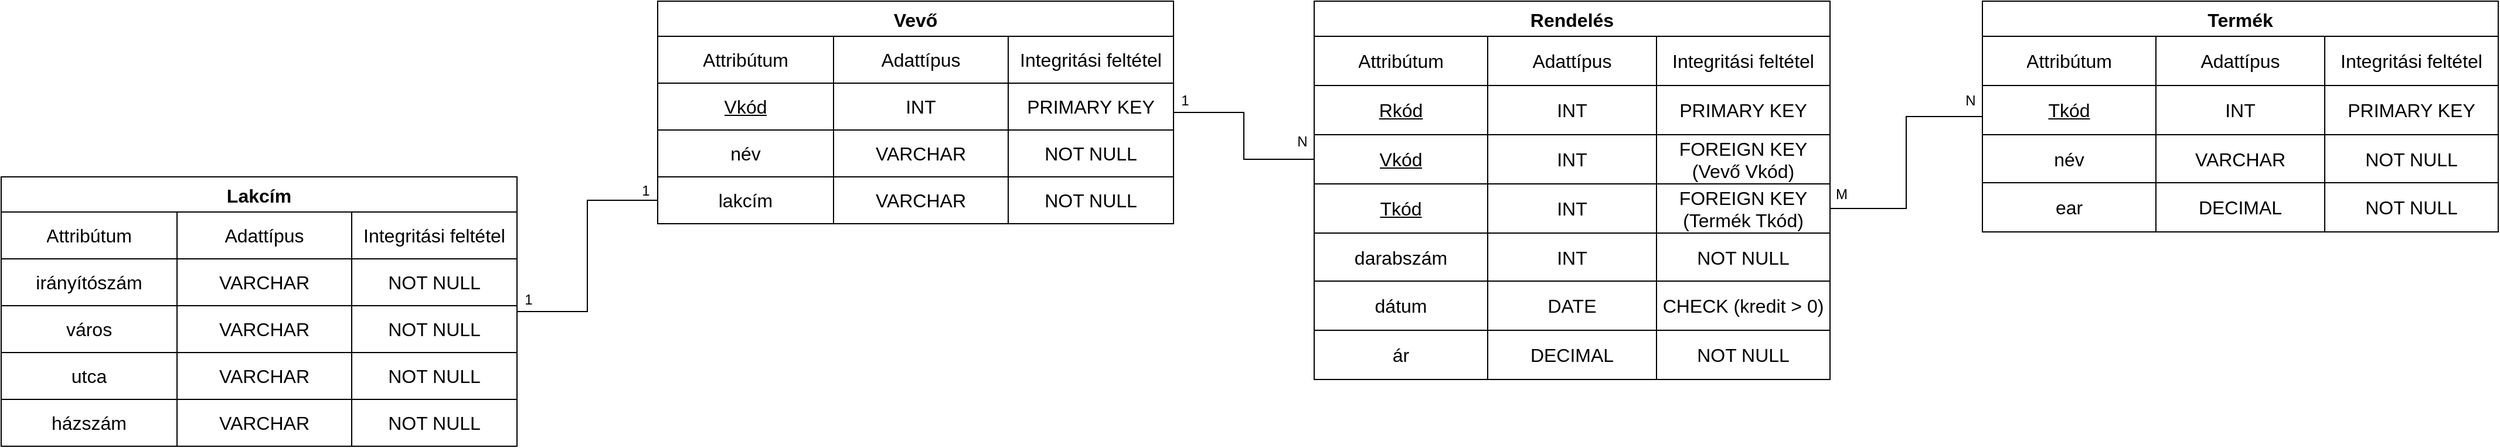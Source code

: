 <mxfile version="26.2.5">
  <diagram name="1 oldal" id="DGnvZsIDMmg3J4ifdTCP">
    <mxGraphModel dx="2748" dy="1504" grid="1" gridSize="10" guides="1" tooltips="1" connect="1" arrows="1" fold="1" page="1" pageScale="1" pageWidth="740" pageHeight="280" math="0" shadow="0">
      <root>
        <mxCell id="0" />
        <mxCell id="1" parent="0" />
        <mxCell id="uXLz3Z_i18WQ9WRzZwcr-19" value="Vevő" style="shape=table;startSize=30;container=1;collapsible=0;childLayout=tableLayout;strokeColor=default;fontSize=16;fontStyle=1" parent="1" vertex="1">
          <mxGeometry x="600" y="80" width="440" height="190" as="geometry" />
        </mxCell>
        <mxCell id="uXLz3Z_i18WQ9WRzZwcr-20" value="" style="shape=tableRow;horizontal=0;startSize=0;swimlaneHead=0;swimlaneBody=0;strokeColor=inherit;top=0;left=0;bottom=0;right=0;collapsible=0;dropTarget=0;fillColor=none;points=[[0,0.5],[1,0.5]];portConstraint=eastwest;fontSize=16;" parent="uXLz3Z_i18WQ9WRzZwcr-19" vertex="1">
          <mxGeometry y="30" width="440" height="40" as="geometry" />
        </mxCell>
        <mxCell id="uXLz3Z_i18WQ9WRzZwcr-21" value="Attribútum" style="shape=partialRectangle;html=1;whiteSpace=wrap;connectable=0;strokeColor=inherit;overflow=hidden;fillColor=none;top=0;left=0;bottom=0;right=0;pointerEvents=1;fontSize=16;" parent="uXLz3Z_i18WQ9WRzZwcr-20" vertex="1">
          <mxGeometry width="150" height="40" as="geometry">
            <mxRectangle width="150" height="40" as="alternateBounds" />
          </mxGeometry>
        </mxCell>
        <mxCell id="uXLz3Z_i18WQ9WRzZwcr-22" value="Adattípus" style="shape=partialRectangle;html=1;whiteSpace=wrap;connectable=0;strokeColor=inherit;overflow=hidden;fillColor=none;top=0;left=0;bottom=0;right=0;pointerEvents=1;fontSize=16;" parent="uXLz3Z_i18WQ9WRzZwcr-20" vertex="1">
          <mxGeometry x="150" width="149" height="40" as="geometry">
            <mxRectangle width="149" height="40" as="alternateBounds" />
          </mxGeometry>
        </mxCell>
        <mxCell id="uXLz3Z_i18WQ9WRzZwcr-23" value="Integritási feltétel" style="shape=partialRectangle;html=1;whiteSpace=wrap;connectable=0;strokeColor=inherit;overflow=hidden;fillColor=none;top=0;left=0;bottom=0;right=0;pointerEvents=1;fontSize=16;" parent="uXLz3Z_i18WQ9WRzZwcr-20" vertex="1">
          <mxGeometry x="299" width="141" height="40" as="geometry">
            <mxRectangle width="141" height="40" as="alternateBounds" />
          </mxGeometry>
        </mxCell>
        <mxCell id="uXLz3Z_i18WQ9WRzZwcr-24" value="" style="shape=tableRow;horizontal=0;startSize=0;swimlaneHead=0;swimlaneBody=0;strokeColor=inherit;top=0;left=0;bottom=0;right=0;collapsible=0;dropTarget=0;fillColor=none;points=[[0,0.5],[1,0.5]];portConstraint=eastwest;fontSize=16;" parent="uXLz3Z_i18WQ9WRzZwcr-19" vertex="1">
          <mxGeometry y="70" width="440" height="40" as="geometry" />
        </mxCell>
        <mxCell id="uXLz3Z_i18WQ9WRzZwcr-25" value="&lt;u&gt;Vkód&lt;/u&gt;" style="shape=partialRectangle;html=1;whiteSpace=wrap;connectable=0;strokeColor=inherit;overflow=hidden;fillColor=none;top=0;left=0;bottom=0;right=0;pointerEvents=1;fontSize=16;" parent="uXLz3Z_i18WQ9WRzZwcr-24" vertex="1">
          <mxGeometry width="150" height="40" as="geometry">
            <mxRectangle width="150" height="40" as="alternateBounds" />
          </mxGeometry>
        </mxCell>
        <mxCell id="uXLz3Z_i18WQ9WRzZwcr-26" value="INT" style="shape=partialRectangle;html=1;whiteSpace=wrap;connectable=0;strokeColor=inherit;overflow=hidden;fillColor=none;top=0;left=0;bottom=0;right=0;pointerEvents=1;fontSize=16;" parent="uXLz3Z_i18WQ9WRzZwcr-24" vertex="1">
          <mxGeometry x="150" width="149" height="40" as="geometry">
            <mxRectangle width="149" height="40" as="alternateBounds" />
          </mxGeometry>
        </mxCell>
        <mxCell id="uXLz3Z_i18WQ9WRzZwcr-27" value="PRIMARY KEY" style="shape=partialRectangle;html=1;whiteSpace=wrap;connectable=0;strokeColor=inherit;overflow=hidden;fillColor=none;top=0;left=0;bottom=0;right=0;pointerEvents=1;fontSize=16;" parent="uXLz3Z_i18WQ9WRzZwcr-24" vertex="1">
          <mxGeometry x="299" width="141" height="40" as="geometry">
            <mxRectangle width="141" height="40" as="alternateBounds" />
          </mxGeometry>
        </mxCell>
        <mxCell id="uXLz3Z_i18WQ9WRzZwcr-28" value="" style="shape=tableRow;horizontal=0;startSize=0;swimlaneHead=0;swimlaneBody=0;strokeColor=inherit;top=0;left=0;bottom=0;right=0;collapsible=0;dropTarget=0;fillColor=none;points=[[0,0.5],[1,0.5]];portConstraint=eastwest;fontSize=16;" parent="uXLz3Z_i18WQ9WRzZwcr-19" vertex="1">
          <mxGeometry y="110" width="440" height="40" as="geometry" />
        </mxCell>
        <mxCell id="uXLz3Z_i18WQ9WRzZwcr-29" value="név" style="shape=partialRectangle;html=1;whiteSpace=wrap;connectable=0;strokeColor=inherit;overflow=hidden;fillColor=none;top=0;left=0;bottom=0;right=0;pointerEvents=1;fontSize=16;" parent="uXLz3Z_i18WQ9WRzZwcr-28" vertex="1">
          <mxGeometry width="150" height="40" as="geometry">
            <mxRectangle width="150" height="40" as="alternateBounds" />
          </mxGeometry>
        </mxCell>
        <mxCell id="uXLz3Z_i18WQ9WRzZwcr-30" value="VARCHAR" style="shape=partialRectangle;html=1;whiteSpace=wrap;connectable=0;strokeColor=inherit;overflow=hidden;fillColor=none;top=0;left=0;bottom=0;right=0;pointerEvents=1;fontSize=16;" parent="uXLz3Z_i18WQ9WRzZwcr-28" vertex="1">
          <mxGeometry x="150" width="149" height="40" as="geometry">
            <mxRectangle width="149" height="40" as="alternateBounds" />
          </mxGeometry>
        </mxCell>
        <mxCell id="uXLz3Z_i18WQ9WRzZwcr-31" value="NOT NULL" style="shape=partialRectangle;html=1;whiteSpace=wrap;connectable=0;strokeColor=inherit;overflow=hidden;fillColor=none;top=0;left=0;bottom=0;right=0;pointerEvents=1;fontSize=16;" parent="uXLz3Z_i18WQ9WRzZwcr-28" vertex="1">
          <mxGeometry x="299" width="141" height="40" as="geometry">
            <mxRectangle width="141" height="40" as="alternateBounds" />
          </mxGeometry>
        </mxCell>
        <mxCell id="uXLz3Z_i18WQ9WRzZwcr-32" style="shape=tableRow;horizontal=0;startSize=0;swimlaneHead=0;swimlaneBody=0;strokeColor=inherit;top=0;left=0;bottom=0;right=0;collapsible=0;dropTarget=0;fillColor=none;points=[[0,0.5],[1,0.5]];portConstraint=eastwest;fontSize=16;" parent="uXLz3Z_i18WQ9WRzZwcr-19" vertex="1">
          <mxGeometry y="150" width="440" height="40" as="geometry" />
        </mxCell>
        <mxCell id="uXLz3Z_i18WQ9WRzZwcr-33" value="lakcím" style="shape=partialRectangle;html=1;whiteSpace=wrap;connectable=0;strokeColor=inherit;overflow=hidden;fillColor=none;top=0;left=0;bottom=0;right=0;pointerEvents=1;fontSize=16;" parent="uXLz3Z_i18WQ9WRzZwcr-32" vertex="1">
          <mxGeometry width="150" height="40" as="geometry">
            <mxRectangle width="150" height="40" as="alternateBounds" />
          </mxGeometry>
        </mxCell>
        <mxCell id="uXLz3Z_i18WQ9WRzZwcr-34" value="VARCHAR" style="shape=partialRectangle;html=1;whiteSpace=wrap;connectable=0;strokeColor=inherit;overflow=hidden;fillColor=none;top=0;left=0;bottom=0;right=0;pointerEvents=1;fontSize=16;" parent="uXLz3Z_i18WQ9WRzZwcr-32" vertex="1">
          <mxGeometry x="150" width="149" height="40" as="geometry">
            <mxRectangle width="149" height="40" as="alternateBounds" />
          </mxGeometry>
        </mxCell>
        <mxCell id="uXLz3Z_i18WQ9WRzZwcr-35" value="NOT NULL" style="shape=partialRectangle;html=1;whiteSpace=wrap;connectable=0;strokeColor=inherit;overflow=hidden;fillColor=none;top=0;left=0;bottom=0;right=0;pointerEvents=1;fontSize=16;" parent="uXLz3Z_i18WQ9WRzZwcr-32" vertex="1">
          <mxGeometry x="299" width="141" height="40" as="geometry">
            <mxRectangle width="141" height="40" as="alternateBounds" />
          </mxGeometry>
        </mxCell>
        <mxCell id="uXLz3Z_i18WQ9WRzZwcr-36" value="Termék" style="shape=table;startSize=30;container=1;collapsible=0;childLayout=tableLayout;strokeColor=default;fontSize=16;fontStyle=1" parent="1" vertex="1">
          <mxGeometry x="1730" y="80" width="440" height="197" as="geometry" />
        </mxCell>
        <mxCell id="uXLz3Z_i18WQ9WRzZwcr-37" value="" style="shape=tableRow;horizontal=0;startSize=0;swimlaneHead=0;swimlaneBody=0;strokeColor=inherit;top=0;left=0;bottom=0;right=0;collapsible=0;dropTarget=0;fillColor=none;points=[[0,0.5],[1,0.5]];portConstraint=eastwest;fontSize=16;" parent="uXLz3Z_i18WQ9WRzZwcr-36" vertex="1">
          <mxGeometry y="30" width="440" height="42" as="geometry" />
        </mxCell>
        <mxCell id="uXLz3Z_i18WQ9WRzZwcr-38" value="Attribútum" style="shape=partialRectangle;html=1;whiteSpace=wrap;connectable=0;strokeColor=inherit;overflow=hidden;fillColor=none;top=0;left=0;bottom=0;right=0;pointerEvents=1;fontSize=16;" parent="uXLz3Z_i18WQ9WRzZwcr-37" vertex="1">
          <mxGeometry width="148" height="42" as="geometry">
            <mxRectangle width="148" height="42" as="alternateBounds" />
          </mxGeometry>
        </mxCell>
        <mxCell id="uXLz3Z_i18WQ9WRzZwcr-39" value="Adattípus" style="shape=partialRectangle;html=1;whiteSpace=wrap;connectable=0;strokeColor=inherit;overflow=hidden;fillColor=none;top=0;left=0;bottom=0;right=0;pointerEvents=1;fontSize=16;" parent="uXLz3Z_i18WQ9WRzZwcr-37" vertex="1">
          <mxGeometry x="148" width="144" height="42" as="geometry">
            <mxRectangle width="144" height="42" as="alternateBounds" />
          </mxGeometry>
        </mxCell>
        <mxCell id="uXLz3Z_i18WQ9WRzZwcr-40" value="Integritási feltétel" style="shape=partialRectangle;html=1;whiteSpace=wrap;connectable=0;strokeColor=inherit;overflow=hidden;fillColor=none;top=0;left=0;bottom=0;right=0;pointerEvents=1;fontSize=16;" parent="uXLz3Z_i18WQ9WRzZwcr-37" vertex="1">
          <mxGeometry x="292" width="148" height="42" as="geometry">
            <mxRectangle width="148" height="42" as="alternateBounds" />
          </mxGeometry>
        </mxCell>
        <mxCell id="uXLz3Z_i18WQ9WRzZwcr-41" value="" style="shape=tableRow;horizontal=0;startSize=0;swimlaneHead=0;swimlaneBody=0;strokeColor=inherit;top=0;left=0;bottom=0;right=0;collapsible=0;dropTarget=0;fillColor=none;points=[[0,0.5],[1,0.5]];portConstraint=eastwest;fontSize=16;" parent="uXLz3Z_i18WQ9WRzZwcr-36" vertex="1">
          <mxGeometry y="72" width="440" height="42" as="geometry" />
        </mxCell>
        <mxCell id="uXLz3Z_i18WQ9WRzZwcr-42" value="&lt;u&gt;Tkód&lt;/u&gt;" style="shape=partialRectangle;html=1;whiteSpace=wrap;connectable=0;strokeColor=inherit;overflow=hidden;fillColor=none;top=0;left=0;bottom=0;right=0;pointerEvents=1;fontSize=16;" parent="uXLz3Z_i18WQ9WRzZwcr-41" vertex="1">
          <mxGeometry width="148" height="42" as="geometry">
            <mxRectangle width="148" height="42" as="alternateBounds" />
          </mxGeometry>
        </mxCell>
        <mxCell id="uXLz3Z_i18WQ9WRzZwcr-43" value="INT" style="shape=partialRectangle;html=1;whiteSpace=wrap;connectable=0;strokeColor=inherit;overflow=hidden;fillColor=none;top=0;left=0;bottom=0;right=0;pointerEvents=1;fontSize=16;" parent="uXLz3Z_i18WQ9WRzZwcr-41" vertex="1">
          <mxGeometry x="148" width="144" height="42" as="geometry">
            <mxRectangle width="144" height="42" as="alternateBounds" />
          </mxGeometry>
        </mxCell>
        <mxCell id="uXLz3Z_i18WQ9WRzZwcr-44" value="PRIMARY KEY" style="shape=partialRectangle;html=1;whiteSpace=wrap;connectable=0;strokeColor=inherit;overflow=hidden;fillColor=none;top=0;left=0;bottom=0;right=0;pointerEvents=1;fontSize=16;" parent="uXLz3Z_i18WQ9WRzZwcr-41" vertex="1">
          <mxGeometry x="292" width="148" height="42" as="geometry">
            <mxRectangle width="148" height="42" as="alternateBounds" />
          </mxGeometry>
        </mxCell>
        <mxCell id="uXLz3Z_i18WQ9WRzZwcr-45" value="" style="shape=tableRow;horizontal=0;startSize=0;swimlaneHead=0;swimlaneBody=0;strokeColor=inherit;top=0;left=0;bottom=0;right=0;collapsible=0;dropTarget=0;fillColor=none;points=[[0,0.5],[1,0.5]];portConstraint=eastwest;fontSize=16;" parent="uXLz3Z_i18WQ9WRzZwcr-36" vertex="1">
          <mxGeometry y="114" width="440" height="41" as="geometry" />
        </mxCell>
        <mxCell id="uXLz3Z_i18WQ9WRzZwcr-46" value="név" style="shape=partialRectangle;html=1;whiteSpace=wrap;connectable=0;strokeColor=inherit;overflow=hidden;fillColor=none;top=0;left=0;bottom=0;right=0;pointerEvents=1;fontSize=16;" parent="uXLz3Z_i18WQ9WRzZwcr-45" vertex="1">
          <mxGeometry width="148" height="41" as="geometry">
            <mxRectangle width="148" height="41" as="alternateBounds" />
          </mxGeometry>
        </mxCell>
        <mxCell id="uXLz3Z_i18WQ9WRzZwcr-47" value="VARCHAR" style="shape=partialRectangle;html=1;whiteSpace=wrap;connectable=0;strokeColor=inherit;overflow=hidden;fillColor=none;top=0;left=0;bottom=0;right=0;pointerEvents=1;fontSize=16;" parent="uXLz3Z_i18WQ9WRzZwcr-45" vertex="1">
          <mxGeometry x="148" width="144" height="41" as="geometry">
            <mxRectangle width="144" height="41" as="alternateBounds" />
          </mxGeometry>
        </mxCell>
        <mxCell id="uXLz3Z_i18WQ9WRzZwcr-48" value="NOT NULL" style="shape=partialRectangle;html=1;whiteSpace=wrap;connectable=0;strokeColor=inherit;overflow=hidden;fillColor=none;top=0;left=0;bottom=0;right=0;pointerEvents=1;fontSize=16;" parent="uXLz3Z_i18WQ9WRzZwcr-45" vertex="1">
          <mxGeometry x="292" width="148" height="41" as="geometry">
            <mxRectangle width="148" height="41" as="alternateBounds" />
          </mxGeometry>
        </mxCell>
        <mxCell id="uXLz3Z_i18WQ9WRzZwcr-49" style="shape=tableRow;horizontal=0;startSize=0;swimlaneHead=0;swimlaneBody=0;strokeColor=inherit;top=0;left=0;bottom=0;right=0;collapsible=0;dropTarget=0;fillColor=none;points=[[0,0.5],[1,0.5]];portConstraint=eastwest;fontSize=16;" parent="uXLz3Z_i18WQ9WRzZwcr-36" vertex="1">
          <mxGeometry y="155" width="440" height="42" as="geometry" />
        </mxCell>
        <mxCell id="uXLz3Z_i18WQ9WRzZwcr-50" value="ear" style="shape=partialRectangle;html=1;whiteSpace=wrap;connectable=0;strokeColor=inherit;overflow=hidden;fillColor=none;top=0;left=0;bottom=0;right=0;pointerEvents=1;fontSize=16;" parent="uXLz3Z_i18WQ9WRzZwcr-49" vertex="1">
          <mxGeometry width="148" height="42" as="geometry">
            <mxRectangle width="148" height="42" as="alternateBounds" />
          </mxGeometry>
        </mxCell>
        <mxCell id="uXLz3Z_i18WQ9WRzZwcr-51" value="DECIMAL" style="shape=partialRectangle;html=1;whiteSpace=wrap;connectable=0;strokeColor=inherit;overflow=hidden;fillColor=none;top=0;left=0;bottom=0;right=0;pointerEvents=1;fontSize=16;" parent="uXLz3Z_i18WQ9WRzZwcr-49" vertex="1">
          <mxGeometry x="148" width="144" height="42" as="geometry">
            <mxRectangle width="144" height="42" as="alternateBounds" />
          </mxGeometry>
        </mxCell>
        <mxCell id="uXLz3Z_i18WQ9WRzZwcr-52" value="NOT NULL" style="shape=partialRectangle;html=1;whiteSpace=wrap;connectable=0;strokeColor=inherit;overflow=hidden;fillColor=none;top=0;left=0;bottom=0;right=0;pointerEvents=1;fontSize=16;" parent="uXLz3Z_i18WQ9WRzZwcr-49" vertex="1">
          <mxGeometry x="292" width="148" height="42" as="geometry">
            <mxRectangle width="148" height="42" as="alternateBounds" />
          </mxGeometry>
        </mxCell>
        <mxCell id="uXLz3Z_i18WQ9WRzZwcr-57" value="Rendelés" style="shape=table;startSize=30;container=1;collapsible=0;childLayout=tableLayout;strokeColor=default;fontSize=16;fontStyle=1" parent="1" vertex="1">
          <mxGeometry x="1160" y="80" width="440" height="323" as="geometry" />
        </mxCell>
        <mxCell id="lA2BpSSRr-2nqizmA9FR-5" style="shape=tableRow;horizontal=0;startSize=0;swimlaneHead=0;swimlaneBody=0;strokeColor=inherit;top=0;left=0;bottom=0;right=0;collapsible=0;dropTarget=0;fillColor=none;points=[[0,0.5],[1,0.5]];portConstraint=eastwest;fontSize=16;" vertex="1" parent="uXLz3Z_i18WQ9WRzZwcr-57">
          <mxGeometry y="30" width="440" height="42" as="geometry" />
        </mxCell>
        <mxCell id="lA2BpSSRr-2nqizmA9FR-6" value="Attribútum" style="shape=partialRectangle;html=1;whiteSpace=wrap;connectable=0;strokeColor=inherit;overflow=hidden;fillColor=none;top=0;left=0;bottom=0;right=0;pointerEvents=1;fontSize=16;" vertex="1" parent="lA2BpSSRr-2nqizmA9FR-5">
          <mxGeometry width="148" height="42" as="geometry">
            <mxRectangle width="148" height="42" as="alternateBounds" />
          </mxGeometry>
        </mxCell>
        <mxCell id="lA2BpSSRr-2nqizmA9FR-7" value="Adattípus" style="shape=partialRectangle;html=1;whiteSpace=wrap;connectable=0;strokeColor=inherit;overflow=hidden;fillColor=none;top=0;left=0;bottom=0;right=0;pointerEvents=1;fontSize=16;" vertex="1" parent="lA2BpSSRr-2nqizmA9FR-5">
          <mxGeometry x="148" width="144" height="42" as="geometry">
            <mxRectangle width="144" height="42" as="alternateBounds" />
          </mxGeometry>
        </mxCell>
        <mxCell id="lA2BpSSRr-2nqizmA9FR-8" value="Integritási feltétel" style="shape=partialRectangle;html=1;whiteSpace=wrap;connectable=0;strokeColor=inherit;overflow=hidden;fillColor=none;top=0;left=0;bottom=0;right=0;pointerEvents=1;fontSize=16;" vertex="1" parent="lA2BpSSRr-2nqizmA9FR-5">
          <mxGeometry x="292" width="148" height="42" as="geometry">
            <mxRectangle width="148" height="42" as="alternateBounds" />
          </mxGeometry>
        </mxCell>
        <mxCell id="lA2BpSSRr-2nqizmA9FR-1" style="shape=tableRow;horizontal=0;startSize=0;swimlaneHead=0;swimlaneBody=0;strokeColor=inherit;top=0;left=0;bottom=0;right=0;collapsible=0;dropTarget=0;fillColor=none;points=[[0,0.5],[1,0.5]];portConstraint=eastwest;fontSize=16;" vertex="1" parent="uXLz3Z_i18WQ9WRzZwcr-57">
          <mxGeometry y="72" width="440" height="42" as="geometry" />
        </mxCell>
        <mxCell id="lA2BpSSRr-2nqizmA9FR-2" value="&lt;u&gt;Rkód&lt;/u&gt;" style="shape=partialRectangle;html=1;whiteSpace=wrap;connectable=0;strokeColor=inherit;overflow=hidden;fillColor=none;top=0;left=0;bottom=0;right=0;pointerEvents=1;fontSize=16;" vertex="1" parent="lA2BpSSRr-2nqizmA9FR-1">
          <mxGeometry width="148" height="42" as="geometry">
            <mxRectangle width="148" height="42" as="alternateBounds" />
          </mxGeometry>
        </mxCell>
        <mxCell id="lA2BpSSRr-2nqizmA9FR-3" value="INT" style="shape=partialRectangle;html=1;whiteSpace=wrap;connectable=0;strokeColor=inherit;overflow=hidden;fillColor=none;top=0;left=0;bottom=0;right=0;pointerEvents=1;fontSize=16;" vertex="1" parent="lA2BpSSRr-2nqizmA9FR-1">
          <mxGeometry x="148" width="144" height="42" as="geometry">
            <mxRectangle width="144" height="42" as="alternateBounds" />
          </mxGeometry>
        </mxCell>
        <mxCell id="lA2BpSSRr-2nqizmA9FR-4" value="PRIMARY KEY" style="shape=partialRectangle;html=1;whiteSpace=wrap;connectable=0;strokeColor=inherit;overflow=hidden;fillColor=none;top=0;left=0;bottom=0;right=0;pointerEvents=1;fontSize=16;" vertex="1" parent="lA2BpSSRr-2nqizmA9FR-1">
          <mxGeometry x="292" width="148" height="42" as="geometry">
            <mxRectangle width="148" height="42" as="alternateBounds" />
          </mxGeometry>
        </mxCell>
        <mxCell id="uXLz3Z_i18WQ9WRzZwcr-58" value="" style="shape=tableRow;horizontal=0;startSize=0;swimlaneHead=0;swimlaneBody=0;strokeColor=inherit;top=0;left=0;bottom=0;right=0;collapsible=0;dropTarget=0;fillColor=none;points=[[0,0.5],[1,0.5]];portConstraint=eastwest;fontSize=16;" parent="uXLz3Z_i18WQ9WRzZwcr-57" vertex="1">
          <mxGeometry y="114" width="440" height="42" as="geometry" />
        </mxCell>
        <mxCell id="uXLz3Z_i18WQ9WRzZwcr-59" value="&lt;u&gt;Vkód&lt;/u&gt;" style="shape=partialRectangle;html=1;whiteSpace=wrap;connectable=0;strokeColor=inherit;overflow=hidden;fillColor=none;top=0;left=0;bottom=0;right=0;pointerEvents=1;fontSize=16;" parent="uXLz3Z_i18WQ9WRzZwcr-58" vertex="1">
          <mxGeometry width="148" height="42" as="geometry">
            <mxRectangle width="148" height="42" as="alternateBounds" />
          </mxGeometry>
        </mxCell>
        <mxCell id="uXLz3Z_i18WQ9WRzZwcr-60" value="INT" style="shape=partialRectangle;html=1;whiteSpace=wrap;connectable=0;strokeColor=inherit;overflow=hidden;fillColor=none;top=0;left=0;bottom=0;right=0;pointerEvents=1;fontSize=16;" parent="uXLz3Z_i18WQ9WRzZwcr-58" vertex="1">
          <mxGeometry x="148" width="144" height="42" as="geometry">
            <mxRectangle width="144" height="42" as="alternateBounds" />
          </mxGeometry>
        </mxCell>
        <mxCell id="uXLz3Z_i18WQ9WRzZwcr-61" value="FOREIGN KEY (Vevő Vkód)" style="shape=partialRectangle;html=1;whiteSpace=wrap;connectable=0;strokeColor=inherit;overflow=hidden;fillColor=none;top=0;left=0;bottom=0;right=0;pointerEvents=1;fontSize=16;" parent="uXLz3Z_i18WQ9WRzZwcr-58" vertex="1">
          <mxGeometry x="292" width="148" height="42" as="geometry">
            <mxRectangle width="148" height="42" as="alternateBounds" />
          </mxGeometry>
        </mxCell>
        <mxCell id="uXLz3Z_i18WQ9WRzZwcr-62" value="" style="shape=tableRow;horizontal=0;startSize=0;swimlaneHead=0;swimlaneBody=0;strokeColor=inherit;top=0;left=0;bottom=0;right=0;collapsible=0;dropTarget=0;fillColor=none;points=[[0,0.5],[1,0.5]];portConstraint=eastwest;fontSize=16;" parent="uXLz3Z_i18WQ9WRzZwcr-57" vertex="1">
          <mxGeometry y="156" width="440" height="42" as="geometry" />
        </mxCell>
        <mxCell id="uXLz3Z_i18WQ9WRzZwcr-63" value="&lt;u&gt;Tkód&lt;/u&gt;" style="shape=partialRectangle;html=1;whiteSpace=wrap;connectable=0;strokeColor=inherit;overflow=hidden;fillColor=none;top=0;left=0;bottom=0;right=0;pointerEvents=1;fontSize=16;" parent="uXLz3Z_i18WQ9WRzZwcr-62" vertex="1">
          <mxGeometry width="148" height="42" as="geometry">
            <mxRectangle width="148" height="42" as="alternateBounds" />
          </mxGeometry>
        </mxCell>
        <mxCell id="uXLz3Z_i18WQ9WRzZwcr-64" value="INT" style="shape=partialRectangle;html=1;whiteSpace=wrap;connectable=0;strokeColor=inherit;overflow=hidden;fillColor=none;top=0;left=0;bottom=0;right=0;pointerEvents=1;fontSize=16;" parent="uXLz3Z_i18WQ9WRzZwcr-62" vertex="1">
          <mxGeometry x="148" width="144" height="42" as="geometry">
            <mxRectangle width="144" height="42" as="alternateBounds" />
          </mxGeometry>
        </mxCell>
        <mxCell id="uXLz3Z_i18WQ9WRzZwcr-65" value="FOREIGN KEY (Termék Tkód)" style="shape=partialRectangle;html=1;whiteSpace=wrap;connectable=0;strokeColor=inherit;overflow=hidden;fillColor=none;top=0;left=0;bottom=0;right=0;pointerEvents=1;fontSize=16;" parent="uXLz3Z_i18WQ9WRzZwcr-62" vertex="1">
          <mxGeometry x="292" width="148" height="42" as="geometry">
            <mxRectangle width="148" height="42" as="alternateBounds" />
          </mxGeometry>
        </mxCell>
        <mxCell id="uXLz3Z_i18WQ9WRzZwcr-66" value="" style="shape=tableRow;horizontal=0;startSize=0;swimlaneHead=0;swimlaneBody=0;strokeColor=inherit;top=0;left=0;bottom=0;right=0;collapsible=0;dropTarget=0;fillColor=none;points=[[0,0.5],[1,0.5]];portConstraint=eastwest;fontSize=16;" parent="uXLz3Z_i18WQ9WRzZwcr-57" vertex="1">
          <mxGeometry y="198" width="440" height="41" as="geometry" />
        </mxCell>
        <mxCell id="uXLz3Z_i18WQ9WRzZwcr-67" value="darabszám" style="shape=partialRectangle;html=1;whiteSpace=wrap;connectable=0;strokeColor=inherit;overflow=hidden;fillColor=none;top=0;left=0;bottom=0;right=0;pointerEvents=1;fontSize=16;" parent="uXLz3Z_i18WQ9WRzZwcr-66" vertex="1">
          <mxGeometry width="148" height="41" as="geometry">
            <mxRectangle width="148" height="41" as="alternateBounds" />
          </mxGeometry>
        </mxCell>
        <mxCell id="uXLz3Z_i18WQ9WRzZwcr-68" value="INT" style="shape=partialRectangle;html=1;whiteSpace=wrap;connectable=0;strokeColor=inherit;overflow=hidden;fillColor=none;top=0;left=0;bottom=0;right=0;pointerEvents=1;fontSize=16;" parent="uXLz3Z_i18WQ9WRzZwcr-66" vertex="1">
          <mxGeometry x="148" width="144" height="41" as="geometry">
            <mxRectangle width="144" height="41" as="alternateBounds" />
          </mxGeometry>
        </mxCell>
        <mxCell id="uXLz3Z_i18WQ9WRzZwcr-69" value="NOT NULL" style="shape=partialRectangle;html=1;whiteSpace=wrap;connectable=0;strokeColor=inherit;overflow=hidden;fillColor=none;top=0;left=0;bottom=0;right=0;pointerEvents=1;fontSize=16;" parent="uXLz3Z_i18WQ9WRzZwcr-66" vertex="1">
          <mxGeometry x="292" width="148" height="41" as="geometry">
            <mxRectangle width="148" height="41" as="alternateBounds" />
          </mxGeometry>
        </mxCell>
        <mxCell id="uXLz3Z_i18WQ9WRzZwcr-70" style="shape=tableRow;horizontal=0;startSize=0;swimlaneHead=0;swimlaneBody=0;strokeColor=inherit;top=0;left=0;bottom=0;right=0;collapsible=0;dropTarget=0;fillColor=none;points=[[0,0.5],[1,0.5]];portConstraint=eastwest;fontSize=16;" parent="uXLz3Z_i18WQ9WRzZwcr-57" vertex="1">
          <mxGeometry y="239" width="440" height="42" as="geometry" />
        </mxCell>
        <mxCell id="uXLz3Z_i18WQ9WRzZwcr-71" value="dátum" style="shape=partialRectangle;html=1;whiteSpace=wrap;connectable=0;strokeColor=inherit;overflow=hidden;fillColor=none;top=0;left=0;bottom=0;right=0;pointerEvents=1;fontSize=16;" parent="uXLz3Z_i18WQ9WRzZwcr-70" vertex="1">
          <mxGeometry width="148" height="42" as="geometry">
            <mxRectangle width="148" height="42" as="alternateBounds" />
          </mxGeometry>
        </mxCell>
        <mxCell id="uXLz3Z_i18WQ9WRzZwcr-72" value="DATE" style="shape=partialRectangle;html=1;whiteSpace=wrap;connectable=0;strokeColor=inherit;overflow=hidden;fillColor=none;top=0;left=0;bottom=0;right=0;pointerEvents=1;fontSize=16;" parent="uXLz3Z_i18WQ9WRzZwcr-70" vertex="1">
          <mxGeometry x="148" width="144" height="42" as="geometry">
            <mxRectangle width="144" height="42" as="alternateBounds" />
          </mxGeometry>
        </mxCell>
        <mxCell id="uXLz3Z_i18WQ9WRzZwcr-73" value="CHECK (kredit &amp;gt; 0)" style="shape=partialRectangle;html=1;whiteSpace=wrap;connectable=0;strokeColor=inherit;overflow=hidden;fillColor=none;top=0;left=0;bottom=0;right=0;pointerEvents=1;fontSize=16;" parent="uXLz3Z_i18WQ9WRzZwcr-70" vertex="1">
          <mxGeometry x="292" width="148" height="42" as="geometry">
            <mxRectangle width="148" height="42" as="alternateBounds" />
          </mxGeometry>
        </mxCell>
        <mxCell id="uXLz3Z_i18WQ9WRzZwcr-74" style="shape=tableRow;horizontal=0;startSize=0;swimlaneHead=0;swimlaneBody=0;strokeColor=inherit;top=0;left=0;bottom=0;right=0;collapsible=0;dropTarget=0;fillColor=none;points=[[0,0.5],[1,0.5]];portConstraint=eastwest;fontSize=16;" parent="uXLz3Z_i18WQ9WRzZwcr-57" vertex="1">
          <mxGeometry y="281" width="440" height="42" as="geometry" />
        </mxCell>
        <mxCell id="uXLz3Z_i18WQ9WRzZwcr-75" value="ár" style="shape=partialRectangle;html=1;whiteSpace=wrap;connectable=0;strokeColor=inherit;overflow=hidden;fillColor=none;top=0;left=0;bottom=0;right=0;pointerEvents=1;fontSize=16;" parent="uXLz3Z_i18WQ9WRzZwcr-74" vertex="1">
          <mxGeometry width="148" height="42" as="geometry">
            <mxRectangle width="148" height="42" as="alternateBounds" />
          </mxGeometry>
        </mxCell>
        <mxCell id="uXLz3Z_i18WQ9WRzZwcr-76" value="DECIMAL" style="shape=partialRectangle;html=1;whiteSpace=wrap;connectable=0;strokeColor=inherit;overflow=hidden;fillColor=none;top=0;left=0;bottom=0;right=0;pointerEvents=1;fontSize=16;" parent="uXLz3Z_i18WQ9WRzZwcr-74" vertex="1">
          <mxGeometry x="148" width="144" height="42" as="geometry">
            <mxRectangle width="144" height="42" as="alternateBounds" />
          </mxGeometry>
        </mxCell>
        <mxCell id="uXLz3Z_i18WQ9WRzZwcr-77" value="NOT NULL" style="shape=partialRectangle;html=1;whiteSpace=wrap;connectable=0;strokeColor=inherit;overflow=hidden;fillColor=none;top=0;left=0;bottom=0;right=0;pointerEvents=1;fontSize=16;" parent="uXLz3Z_i18WQ9WRzZwcr-74" vertex="1">
          <mxGeometry x="292" width="148" height="42" as="geometry">
            <mxRectangle width="148" height="42" as="alternateBounds" />
          </mxGeometry>
        </mxCell>
        <mxCell id="lA2BpSSRr-2nqizmA9FR-9" value="Lakcím" style="shape=table;startSize=30;container=1;collapsible=0;childLayout=tableLayout;strokeColor=default;fontSize=16;fontStyle=1" vertex="1" parent="1">
          <mxGeometry x="40" y="230" width="440" height="230" as="geometry" />
        </mxCell>
        <mxCell id="lA2BpSSRr-2nqizmA9FR-10" value="" style="shape=tableRow;horizontal=0;startSize=0;swimlaneHead=0;swimlaneBody=0;strokeColor=inherit;top=0;left=0;bottom=0;right=0;collapsible=0;dropTarget=0;fillColor=none;points=[[0,0.5],[1,0.5]];portConstraint=eastwest;fontSize=16;" vertex="1" parent="lA2BpSSRr-2nqizmA9FR-9">
          <mxGeometry y="30" width="440" height="40" as="geometry" />
        </mxCell>
        <mxCell id="lA2BpSSRr-2nqizmA9FR-11" value="Attribútum" style="shape=partialRectangle;html=1;whiteSpace=wrap;connectable=0;strokeColor=inherit;overflow=hidden;fillColor=none;top=0;left=0;bottom=0;right=0;pointerEvents=1;fontSize=16;" vertex="1" parent="lA2BpSSRr-2nqizmA9FR-10">
          <mxGeometry width="150" height="40" as="geometry">
            <mxRectangle width="150" height="40" as="alternateBounds" />
          </mxGeometry>
        </mxCell>
        <mxCell id="lA2BpSSRr-2nqizmA9FR-12" value="Adattípus" style="shape=partialRectangle;html=1;whiteSpace=wrap;connectable=0;strokeColor=inherit;overflow=hidden;fillColor=none;top=0;left=0;bottom=0;right=0;pointerEvents=1;fontSize=16;" vertex="1" parent="lA2BpSSRr-2nqizmA9FR-10">
          <mxGeometry x="150" width="149" height="40" as="geometry">
            <mxRectangle width="149" height="40" as="alternateBounds" />
          </mxGeometry>
        </mxCell>
        <mxCell id="lA2BpSSRr-2nqizmA9FR-13" value="Integritási feltétel" style="shape=partialRectangle;html=1;whiteSpace=wrap;connectable=0;strokeColor=inherit;overflow=hidden;fillColor=none;top=0;left=0;bottom=0;right=0;pointerEvents=1;fontSize=16;" vertex="1" parent="lA2BpSSRr-2nqizmA9FR-10">
          <mxGeometry x="299" width="141" height="40" as="geometry">
            <mxRectangle width="141" height="40" as="alternateBounds" />
          </mxGeometry>
        </mxCell>
        <mxCell id="lA2BpSSRr-2nqizmA9FR-14" value="" style="shape=tableRow;horizontal=0;startSize=0;swimlaneHead=0;swimlaneBody=0;strokeColor=inherit;top=0;left=0;bottom=0;right=0;collapsible=0;dropTarget=0;fillColor=none;points=[[0,0.5],[1,0.5]];portConstraint=eastwest;fontSize=16;" vertex="1" parent="lA2BpSSRr-2nqizmA9FR-9">
          <mxGeometry y="70" width="440" height="40" as="geometry" />
        </mxCell>
        <mxCell id="lA2BpSSRr-2nqizmA9FR-15" value="irányítószám" style="shape=partialRectangle;html=1;whiteSpace=wrap;connectable=0;strokeColor=inherit;overflow=hidden;fillColor=none;top=0;left=0;bottom=0;right=0;pointerEvents=1;fontSize=16;" vertex="1" parent="lA2BpSSRr-2nqizmA9FR-14">
          <mxGeometry width="150" height="40" as="geometry">
            <mxRectangle width="150" height="40" as="alternateBounds" />
          </mxGeometry>
        </mxCell>
        <mxCell id="lA2BpSSRr-2nqizmA9FR-16" value="VARCHAR" style="shape=partialRectangle;html=1;whiteSpace=wrap;connectable=0;strokeColor=inherit;overflow=hidden;fillColor=none;top=0;left=0;bottom=0;right=0;pointerEvents=1;fontSize=16;" vertex="1" parent="lA2BpSSRr-2nqizmA9FR-14">
          <mxGeometry x="150" width="149" height="40" as="geometry">
            <mxRectangle width="149" height="40" as="alternateBounds" />
          </mxGeometry>
        </mxCell>
        <mxCell id="lA2BpSSRr-2nqizmA9FR-17" value="NOT NULL" style="shape=partialRectangle;html=1;whiteSpace=wrap;connectable=0;strokeColor=inherit;overflow=hidden;fillColor=none;top=0;left=0;bottom=0;right=0;pointerEvents=1;fontSize=16;" vertex="1" parent="lA2BpSSRr-2nqizmA9FR-14">
          <mxGeometry x="299" width="141" height="40" as="geometry">
            <mxRectangle width="141" height="40" as="alternateBounds" />
          </mxGeometry>
        </mxCell>
        <mxCell id="lA2BpSSRr-2nqizmA9FR-18" value="" style="shape=tableRow;horizontal=0;startSize=0;swimlaneHead=0;swimlaneBody=0;strokeColor=inherit;top=0;left=0;bottom=0;right=0;collapsible=0;dropTarget=0;fillColor=none;points=[[0,0.5],[1,0.5]];portConstraint=eastwest;fontSize=16;" vertex="1" parent="lA2BpSSRr-2nqizmA9FR-9">
          <mxGeometry y="110" width="440" height="40" as="geometry" />
        </mxCell>
        <mxCell id="lA2BpSSRr-2nqizmA9FR-19" value="város" style="shape=partialRectangle;html=1;whiteSpace=wrap;connectable=0;strokeColor=inherit;overflow=hidden;fillColor=none;top=0;left=0;bottom=0;right=0;pointerEvents=1;fontSize=16;" vertex="1" parent="lA2BpSSRr-2nqizmA9FR-18">
          <mxGeometry width="150" height="40" as="geometry">
            <mxRectangle width="150" height="40" as="alternateBounds" />
          </mxGeometry>
        </mxCell>
        <mxCell id="lA2BpSSRr-2nqizmA9FR-20" value="VARCHAR" style="shape=partialRectangle;html=1;whiteSpace=wrap;connectable=0;strokeColor=inherit;overflow=hidden;fillColor=none;top=0;left=0;bottom=0;right=0;pointerEvents=1;fontSize=16;" vertex="1" parent="lA2BpSSRr-2nqizmA9FR-18">
          <mxGeometry x="150" width="149" height="40" as="geometry">
            <mxRectangle width="149" height="40" as="alternateBounds" />
          </mxGeometry>
        </mxCell>
        <mxCell id="lA2BpSSRr-2nqizmA9FR-21" value="NOT NULL" style="shape=partialRectangle;html=1;whiteSpace=wrap;connectable=0;strokeColor=inherit;overflow=hidden;fillColor=none;top=0;left=0;bottom=0;right=0;pointerEvents=1;fontSize=16;" vertex="1" parent="lA2BpSSRr-2nqizmA9FR-18">
          <mxGeometry x="299" width="141" height="40" as="geometry">
            <mxRectangle width="141" height="40" as="alternateBounds" />
          </mxGeometry>
        </mxCell>
        <mxCell id="lA2BpSSRr-2nqizmA9FR-22" style="shape=tableRow;horizontal=0;startSize=0;swimlaneHead=0;swimlaneBody=0;strokeColor=inherit;top=0;left=0;bottom=0;right=0;collapsible=0;dropTarget=0;fillColor=none;points=[[0,0.5],[1,0.5]];portConstraint=eastwest;fontSize=16;" vertex="1" parent="lA2BpSSRr-2nqizmA9FR-9">
          <mxGeometry y="150" width="440" height="40" as="geometry" />
        </mxCell>
        <mxCell id="lA2BpSSRr-2nqizmA9FR-23" value="utca" style="shape=partialRectangle;html=1;whiteSpace=wrap;connectable=0;strokeColor=inherit;overflow=hidden;fillColor=none;top=0;left=0;bottom=0;right=0;pointerEvents=1;fontSize=16;" vertex="1" parent="lA2BpSSRr-2nqizmA9FR-22">
          <mxGeometry width="150" height="40" as="geometry">
            <mxRectangle width="150" height="40" as="alternateBounds" />
          </mxGeometry>
        </mxCell>
        <mxCell id="lA2BpSSRr-2nqizmA9FR-24" value="VARCHAR" style="shape=partialRectangle;html=1;whiteSpace=wrap;connectable=0;strokeColor=inherit;overflow=hidden;fillColor=none;top=0;left=0;bottom=0;right=0;pointerEvents=1;fontSize=16;" vertex="1" parent="lA2BpSSRr-2nqizmA9FR-22">
          <mxGeometry x="150" width="149" height="40" as="geometry">
            <mxRectangle width="149" height="40" as="alternateBounds" />
          </mxGeometry>
        </mxCell>
        <mxCell id="lA2BpSSRr-2nqizmA9FR-25" value="NOT NULL" style="shape=partialRectangle;html=1;whiteSpace=wrap;connectable=0;strokeColor=inherit;overflow=hidden;fillColor=none;top=0;left=0;bottom=0;right=0;pointerEvents=1;fontSize=16;" vertex="1" parent="lA2BpSSRr-2nqizmA9FR-22">
          <mxGeometry x="299" width="141" height="40" as="geometry">
            <mxRectangle width="141" height="40" as="alternateBounds" />
          </mxGeometry>
        </mxCell>
        <mxCell id="lA2BpSSRr-2nqizmA9FR-26" style="shape=tableRow;horizontal=0;startSize=0;swimlaneHead=0;swimlaneBody=0;strokeColor=inherit;top=0;left=0;bottom=0;right=0;collapsible=0;dropTarget=0;fillColor=none;points=[[0,0.5],[1,0.5]];portConstraint=eastwest;fontSize=16;" vertex="1" parent="lA2BpSSRr-2nqizmA9FR-9">
          <mxGeometry y="190" width="440" height="40" as="geometry" />
        </mxCell>
        <mxCell id="lA2BpSSRr-2nqizmA9FR-27" value="házszám" style="shape=partialRectangle;html=1;whiteSpace=wrap;connectable=0;strokeColor=inherit;overflow=hidden;fillColor=none;top=0;left=0;bottom=0;right=0;pointerEvents=1;fontSize=16;" vertex="1" parent="lA2BpSSRr-2nqizmA9FR-26">
          <mxGeometry width="150" height="40" as="geometry">
            <mxRectangle width="150" height="40" as="alternateBounds" />
          </mxGeometry>
        </mxCell>
        <mxCell id="lA2BpSSRr-2nqizmA9FR-28" value="VARCHAR" style="shape=partialRectangle;html=1;whiteSpace=wrap;connectable=0;strokeColor=inherit;overflow=hidden;fillColor=none;top=0;left=0;bottom=0;right=0;pointerEvents=1;fontSize=16;" vertex="1" parent="lA2BpSSRr-2nqizmA9FR-26">
          <mxGeometry x="150" width="149" height="40" as="geometry">
            <mxRectangle width="149" height="40" as="alternateBounds" />
          </mxGeometry>
        </mxCell>
        <mxCell id="lA2BpSSRr-2nqizmA9FR-29" value="NOT NULL" style="shape=partialRectangle;html=1;whiteSpace=wrap;connectable=0;strokeColor=inherit;overflow=hidden;fillColor=none;top=0;left=0;bottom=0;right=0;pointerEvents=1;fontSize=16;" vertex="1" parent="lA2BpSSRr-2nqizmA9FR-26">
          <mxGeometry x="299" width="141" height="40" as="geometry">
            <mxRectangle width="141" height="40" as="alternateBounds" />
          </mxGeometry>
        </mxCell>
        <mxCell id="lA2BpSSRr-2nqizmA9FR-32" value="1" style="text;html=1;align=center;verticalAlign=middle;whiteSpace=wrap;rounded=0;" vertex="1" parent="1">
          <mxGeometry x="560" y="226.5" width="60" height="30" as="geometry" />
        </mxCell>
        <mxCell id="lA2BpSSRr-2nqizmA9FR-35" value="N" style="text;html=1;align=center;verticalAlign=middle;whiteSpace=wrap;rounded=0;" vertex="1" parent="1">
          <mxGeometry x="1120" y="185" width="60" height="30" as="geometry" />
        </mxCell>
        <mxCell id="lA2BpSSRr-2nqizmA9FR-36" value="1" style="text;html=1;align=center;verticalAlign=middle;whiteSpace=wrap;rounded=0;" vertex="1" parent="1">
          <mxGeometry x="1020" y="150" width="60" height="30" as="geometry" />
        </mxCell>
        <mxCell id="lA2BpSSRr-2nqizmA9FR-37" style="edgeStyle=orthogonalEdgeStyle;rounded=0;orthogonalLoop=1;jettySize=auto;html=1;endArrow=none;startFill=0;" edge="1" parent="1" source="uXLz3Z_i18WQ9WRzZwcr-32" target="lA2BpSSRr-2nqizmA9FR-9">
          <mxGeometry relative="1" as="geometry" />
        </mxCell>
        <mxCell id="lA2BpSSRr-2nqizmA9FR-38" value="1" style="text;html=1;align=center;verticalAlign=middle;whiteSpace=wrap;rounded=0;" vertex="1" parent="1">
          <mxGeometry x="460" y="320" width="60" height="30" as="geometry" />
        </mxCell>
        <mxCell id="lA2BpSSRr-2nqizmA9FR-40" style="edgeStyle=orthogonalEdgeStyle;rounded=0;orthogonalLoop=1;jettySize=auto;html=1;endArrow=none;startFill=0;" edge="1" parent="1" source="uXLz3Z_i18WQ9WRzZwcr-58" target="uXLz3Z_i18WQ9WRzZwcr-19">
          <mxGeometry relative="1" as="geometry" />
        </mxCell>
        <mxCell id="lA2BpSSRr-2nqizmA9FR-41" style="edgeStyle=orthogonalEdgeStyle;rounded=0;orthogonalLoop=1;jettySize=auto;html=1;endArrow=none;startFill=0;" edge="1" parent="1" source="uXLz3Z_i18WQ9WRzZwcr-62" target="uXLz3Z_i18WQ9WRzZwcr-36">
          <mxGeometry relative="1" as="geometry" />
        </mxCell>
        <mxCell id="lA2BpSSRr-2nqizmA9FR-42" value="M" style="text;html=1;align=center;verticalAlign=middle;whiteSpace=wrap;rounded=0;" vertex="1" parent="1">
          <mxGeometry x="1580" y="230" width="60" height="30" as="geometry" />
        </mxCell>
        <mxCell id="lA2BpSSRr-2nqizmA9FR-43" value="N" style="text;html=1;align=center;verticalAlign=middle;whiteSpace=wrap;rounded=0;" vertex="1" parent="1">
          <mxGeometry x="1690" y="150" width="60" height="30" as="geometry" />
        </mxCell>
      </root>
    </mxGraphModel>
  </diagram>
</mxfile>
